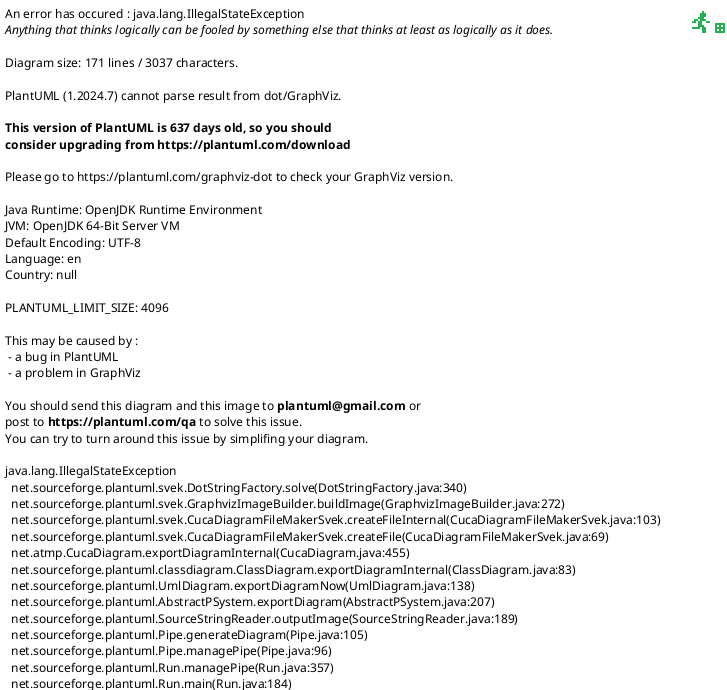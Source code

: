 @startuml Soundgood Music School
hide circle
' 'need to allow mixing to accomplish something with mixed shapes
' allow_mixing

skinparam linetype ortho
' skinparam package {
'     BackgroundColor LightYellow
' }
top to bottom direction
' left to right direction

' skinparam ClassAttributeIconSize 0
' class classtest{}

Together {
    ' ACTORS
    entity "person" {
        ' * id : UNIQUE <<PK>>
        --
        first_name
        middle_name
        last_name
        email
        phone_number
    }

    entity "address" {
        --
        street
        zip
        city
    }

    entity "student" {
        * id : UNIQUE <<PK>>
        --
        ' * person_id : UNIQUE     <<FK>>
        * person_number : UNIQUE
        * instruments 0..*
        * siblings 0..*
        * rented_instrument 0..2
        ' eller ska jag dela upp det i två?
        * next_of_kin : UNIQUE   <<FK>>
        ' no next of kin, only ice?
        ' next_of_kin == person_id
    }
    ' note top
    '     student_id -> should student_id == person_id?
    '     What about person_number?
    ' end note

    ' ärver från person
    entity "ice" {
        --
        ' person_id : <<FK>>???????
        student_id : <<FK>>
        relation
    }

    entity "sibling" {
        --
        student_id <<FK>>
        student_id <<FK>>
    }
    entity "instructor" {
        * id : UNIQUE <<PK>>
        --
        ' * person_id : UNIQUE     <<FK>>
        * person_number : UNIQUE
    }
}

' INSTRUMENTS
Together {
    entity "instrument" {
        * id : UNIQUE <<PK>>
        ' rent_id
        --
        instrument/type
        brand
        price_per_time_unit

        ' or
        ' __
        ' instrument/type
        ' brand
        ' price_per_time_unit
        ' in_stock
        ' rented

    }
    ' ' find a better name. "instrument_skill"? Is it even neccessary??
    ' entity "instrument" {
    '     type
    '     level
    ' }

    ' is in_stock derived data? If rentee_id than its not in stock?
    entity "rented_instrument" {
        --
        instrument_id : UNIQUE <<FK>>
        ' rent_id
        student_id
        ' rentee
        start_date
    }
}

' LESSONS
Together {
    ' ska instructor ligger på denna nivå eller nere hos childs?
    entity "lesson" {
        --
        instructor_id <<FK>>
        date
        start_time
        end_time
        price
    }
    entity "private_lesson" {
        * id : UNIQUE <<PK>>
        --
        instrument
        level : {beginner, intermediate,advanced}
    }

    entity "group_lesson" {
        * id : UNIQUE <<PK>>
        --
        instrument
        level : {beginner,intermediate,advanced}
        class_room
        max_nbr_of_students
        min_nbr_of_students
    }

    entity "group_participants" {
        --
        group_lesson_id : <<FK>>
        registered_students 
        ' registered_students : student_id[]
    }

    entity "ensemble" {
        * id : UNIQUE <<PK>>
        --
        genre
        class_room
        max_nbr_of_students
        min_nbr_of_students
    }

    entity "ensemble_participants" {
        --
        ensemble_lesson_id : <<FK>>
        registered_students
    }
}

' FINANCIAL
' Together {
    entity student_payment {
        * id : UNIQUE <<PK>>
        --
        student_id
        start_of_period
        end_of_period
        lessons
        rented_instruments
    }
    ' note bottom 
    '     What if the bill should include several students? 
    ' end note
    entity "billing_information" {}

    entity instructor_payment {
        * id : UNIQUE <<PK>>
        --
        instructor_id
        start_of_period
        end_of_period
        lessons
    }
    ' entity "monthly_statement" {
    ' }

    entity "payout_information" {}

' }

' INHERITANCE
' ' rename the x* variants into x1 to see effect
' () "xor\nsubtypes" as x1
' stack "xor" as x_1
' label "xor\nsubtypes" as x__1

' ' super/subtype relations using x1 as intermediate connection
' lesson <|-down- x_1
' x_1 -up- private_lesson
' x_1 -up- group_lesson

lesson <|--down- private_lesson
lesson <|--down- group_lesson
lesson <|--down- ensemble
person <|--down- student
person <|--down- instructor
person <|--down- ice


' RELATIONS
person ||--|{ address : livesAt
' person ||--|| student::person_id : isA
' person ||--|| instructor::person_id : isA
' person ||--|| ice::person_id : isA
' student |o"1"--"0..2"o{ rented_instrument : mayRent
student |o--o{ rented_instrument : mayRent
rented_instrument ||--|| instrument 
billing_information ||--|{ student : for
payout_information ||--|| instructor : for


student |o--o{ lesson : canAttend
lesson }|--|| instructor : taughtBy

student ||--|{ ice : contactPerson
student }|--o{ sibling : mayHaveA

group_lesson ||--|| group_participants : has
ensemble ||--|| ensemble_participants : has
' sibling }|--|{ student : isA
' et |o"1"---"10"o{ et2 : relationtest

' ARRANGEMENT


@enduml

' COMMENTS
' With inheritance duplicate contact information is stored for persons that are both instructors and students
' perhaps, person can be switched to contact_detail/contact_info?
' or one can use person_id

' **id** -> system generated. "person number" (a.k.a. personnummer, social
' security nbr) should not be a requirement for ICE

' **name-issue** -> You can always construct a full name from its
' components, but you can't always deconstruct a full name into its components.
' https://www.kalzumeus.com/2010/06/17/falsehoods-programmers-believe-about-names/
' https://stackoverflow.com/questions/1122328/first-name-middle-name-last-name-why-not-full-name 